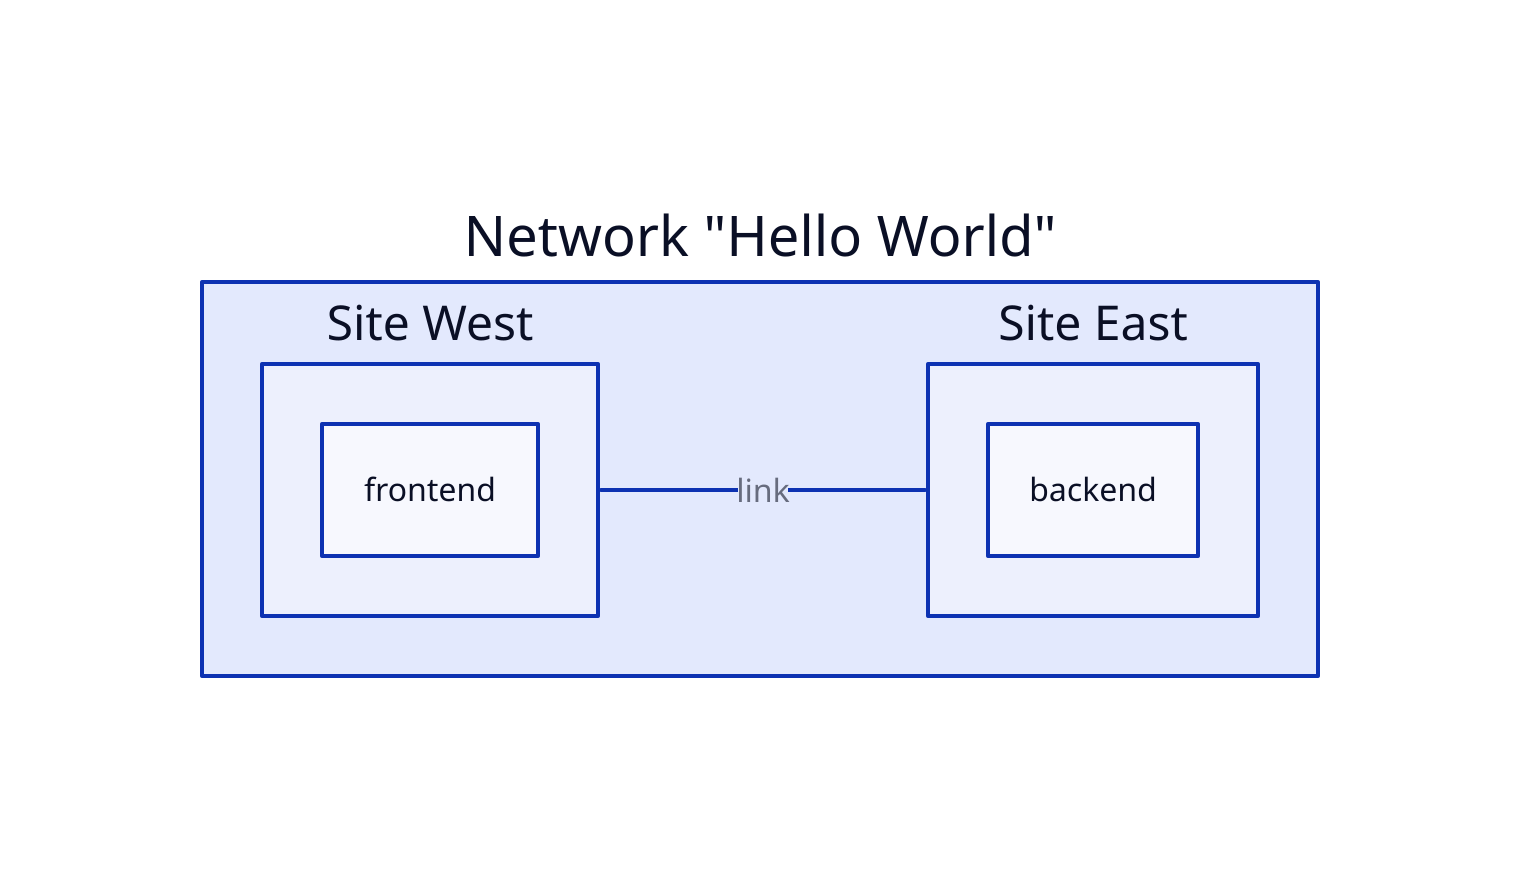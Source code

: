 direction: right

Network "Hello World": {
  Site West -- Site East: link

  Site West: {
    frontend
  }

  Site East: {
    backend
  }
}